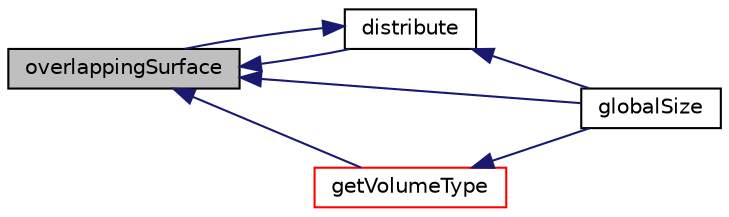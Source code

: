digraph "overlappingSurface"
{
  bgcolor="transparent";
  edge [fontname="Helvetica",fontsize="10",labelfontname="Helvetica",labelfontsize="10"];
  node [fontname="Helvetica",fontsize="10",shape=record];
  rankdir="LR";
  Node5171 [label="overlappingSurface",height=0.2,width=0.4,color="black", fillcolor="grey75", style="filled", fontcolor="black"];
  Node5171 -> Node5172 [dir="back",color="midnightblue",fontsize="10",style="solid",fontname="Helvetica"];
  Node5172 [label="distribute",height=0.2,width=0.4,color="black",URL="$a29993.html#a30b981a389a43e4853d4dec45e4e5edb",tooltip="Set bounds of surface. Bounds currently set as list of. "];
  Node5172 -> Node5173 [dir="back",color="midnightblue",fontsize="10",style="solid",fontname="Helvetica"];
  Node5173 [label="globalSize",height=0.2,width=0.4,color="black",URL="$a29993.html#ac5f772f3178732f6a128f36aac0212fd",tooltip="Range of global indices that can be returned. "];
  Node5172 -> Node5171 [dir="back",color="midnightblue",fontsize="10",style="solid",fontname="Helvetica"];
  Node5171 -> Node5174 [dir="back",color="midnightblue",fontsize="10",style="solid",fontname="Helvetica"];
  Node5174 [label="getVolumeType",height=0.2,width=0.4,color="red",URL="$a29993.html#a1d3ba31549036f01425643d189858d2a",tooltip="Determine type (inside/outside/mixed) for point. unknown if. "];
  Node5174 -> Node5173 [dir="back",color="midnightblue",fontsize="10",style="solid",fontname="Helvetica"];
  Node5171 -> Node5173 [dir="back",color="midnightblue",fontsize="10",style="solid",fontname="Helvetica"];
}
